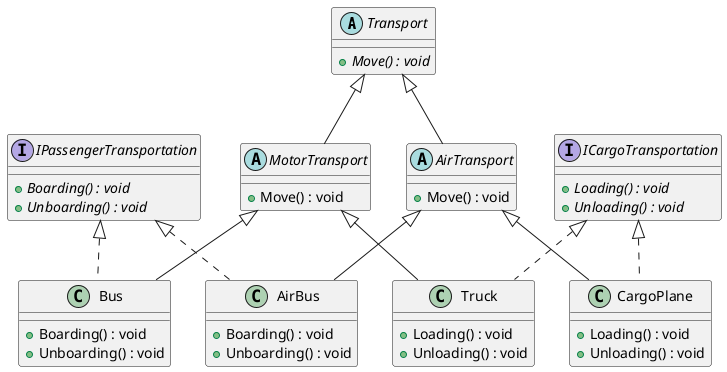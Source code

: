 @startuml
'https://plantuml.com/class-diagram

abstract class Transport {
+ {abstract} Move() : void
}

Transport <|-- MotorTransport
abstract class MotorTransport {
+ Move() : void
}

Transport <|-- AirTransport
abstract class AirTransport {
+ Move() : void
}

interface ICargoTransportation {
+ {abstract} Loading() : void
+ {abstract} Unloading() : void
}

interface IPassengerTransportation {
+ {abstract} Boarding() : void
+ {abstract} Unboarding() : void
}

MotorTransport <|-- Bus
IPassengerTransportation <|.. Bus
class Bus {
+ Boarding() : void
+ Unboarding() : void
}

MotorTransport <|-- Truck
ICargoTransportation <|.. Truck
class Truck {
+ Loading() : void
+ Unloading() : void
}


AirTransport <|-- AirBus
IPassengerTransportation <|.. AirBus
class AirBus {
+ Boarding() : void
+ Unboarding() : void
}

AirTransport <|-- CargoPlane
ICargoTransportation <|.. CargoPlane
class CargoPlane {
+ Loading() : void
+ Unloading() : void
}

@enduml